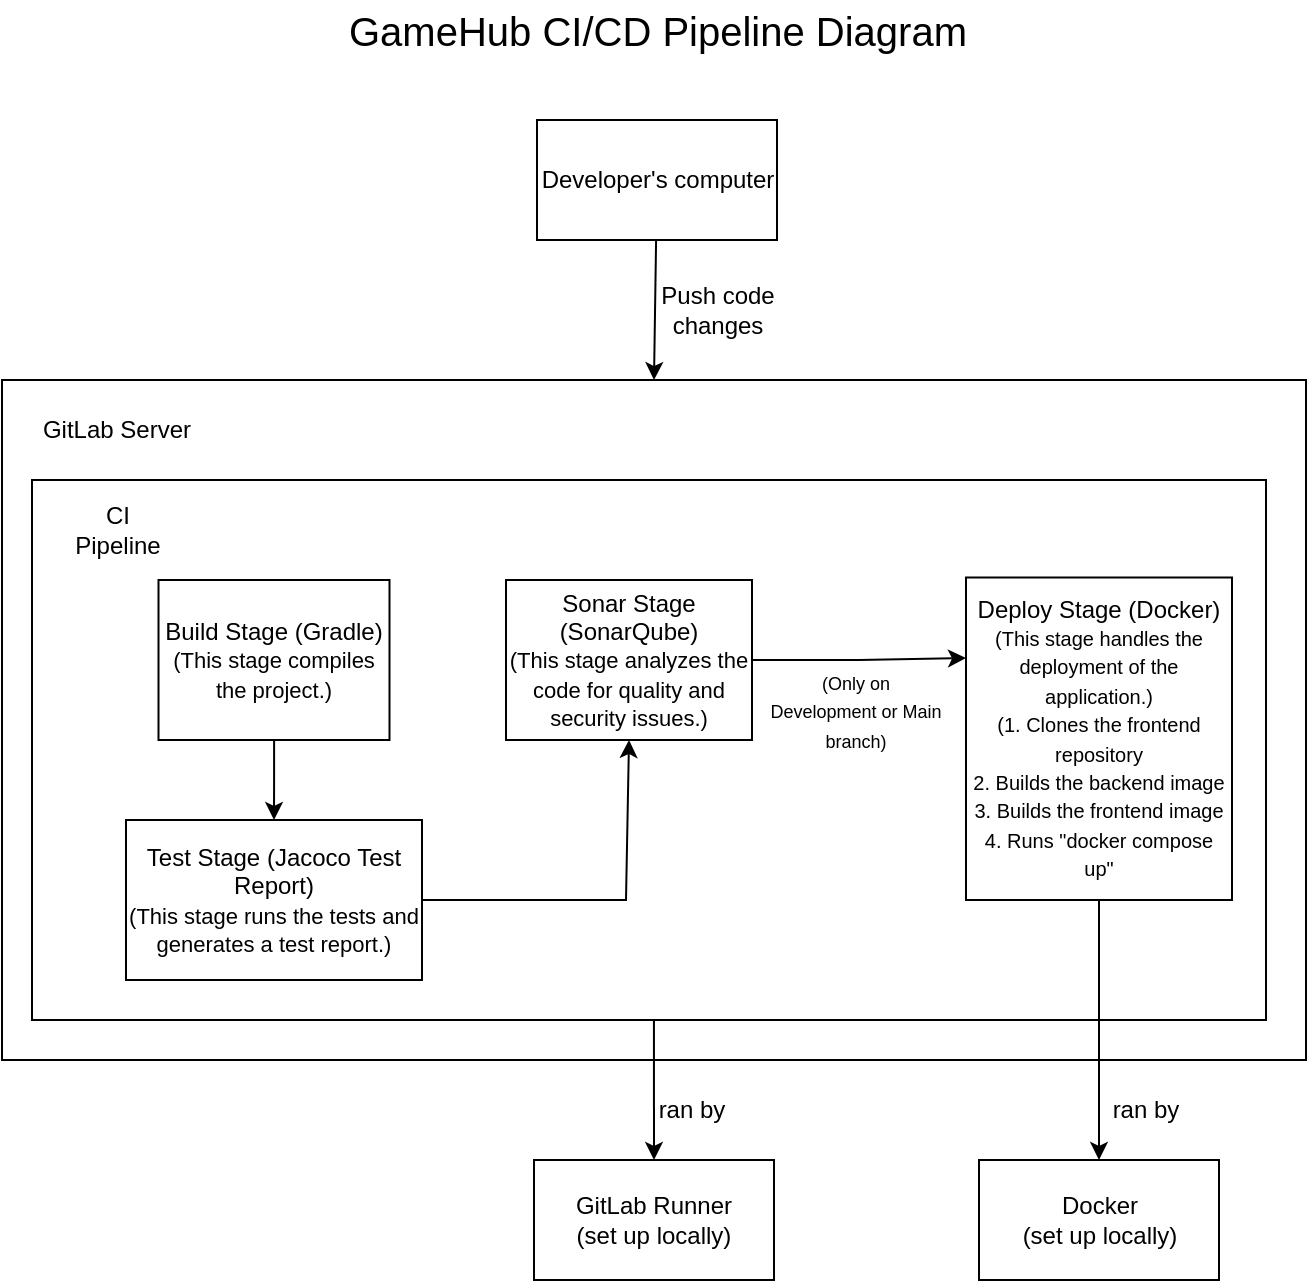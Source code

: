 <mxfile version="24.5.1" type="device">
  <diagram name="Page-1" id="pe52HGPeSi2s6OKuyh_Y">
    <mxGraphModel dx="1162" dy="683" grid="1" gridSize="10" guides="1" tooltips="1" connect="1" arrows="1" fold="1" page="1" pageScale="1" pageWidth="850" pageHeight="1100" math="0" shadow="0">
      <root>
        <mxCell id="0" />
        <mxCell id="1" parent="0" />
        <mxCell id="BFWfgl-I0xqWNeOx7CLU-1" value="Developer&#39;s computer" style="rounded=0;whiteSpace=wrap;html=1;" parent="1" vertex="1">
          <mxGeometry x="365.5" y="160" width="120" height="60" as="geometry" />
        </mxCell>
        <mxCell id="BFWfgl-I0xqWNeOx7CLU-2" value="" style="rounded=0;whiteSpace=wrap;html=1;" parent="1" vertex="1">
          <mxGeometry x="98" y="290" width="652" height="340" as="geometry" />
        </mxCell>
        <mxCell id="BFWfgl-I0xqWNeOx7CLU-3" value="" style="rounded=0;whiteSpace=wrap;html=1;" parent="1" vertex="1">
          <mxGeometry x="113" y="340" width="617" height="270" as="geometry" />
        </mxCell>
        <mxCell id="BFWfgl-I0xqWNeOx7CLU-4" value="GitLab Server" style="text;html=1;align=center;verticalAlign=middle;whiteSpace=wrap;rounded=0;" parent="1" vertex="1">
          <mxGeometry x="113" y="300" width="85" height="30" as="geometry" />
        </mxCell>
        <mxCell id="BFWfgl-I0xqWNeOx7CLU-5" value="CI Pipeline" style="text;html=1;align=center;verticalAlign=middle;whiteSpace=wrap;rounded=0;" parent="1" vertex="1">
          <mxGeometry x="125.5" y="350" width="60" height="30" as="geometry" />
        </mxCell>
        <mxCell id="1nu3xd6Rph8kpx9iKQOS-1" value="" style="edgeStyle=orthogonalEdgeStyle;rounded=0;orthogonalLoop=1;jettySize=auto;html=1;" edge="1" parent="1" source="BFWfgl-I0xqWNeOx7CLU-6" target="BFWfgl-I0xqWNeOx7CLU-7">
          <mxGeometry relative="1" as="geometry" />
        </mxCell>
        <mxCell id="BFWfgl-I0xqWNeOx7CLU-6" value="Build Stage (Gradle)&lt;br&gt;&lt;font style=&quot;font-size: 11px;&quot;&gt;(This stage compiles the project.)&lt;/font&gt;" style="rounded=0;whiteSpace=wrap;html=1;" parent="1" vertex="1">
          <mxGeometry x="176.25" y="390" width="115.5" height="80" as="geometry" />
        </mxCell>
        <mxCell id="BFWfgl-I0xqWNeOx7CLU-7" value="Test Stage (Jacoco Test Report) &lt;br&gt;&lt;font style=&quot;font-size: 11px;&quot;&gt;(This stage runs the tests and generates a test report.)&lt;/font&gt;" style="rounded=0;whiteSpace=wrap;html=1;" parent="1" vertex="1">
          <mxGeometry x="160" y="510" width="148" height="80" as="geometry" />
        </mxCell>
        <mxCell id="1_TNg-_M6LVk5pwfLFJ7-3" style="edgeStyle=orthogonalEdgeStyle;rounded=0;orthogonalLoop=1;jettySize=auto;html=1;entryX=0;entryY=0.25;entryDx=0;entryDy=0;" parent="1" source="BFWfgl-I0xqWNeOx7CLU-8" target="1_TNg-_M6LVk5pwfLFJ7-1" edge="1">
          <mxGeometry relative="1" as="geometry" />
        </mxCell>
        <mxCell id="BFWfgl-I0xqWNeOx7CLU-8" value="Sonar Stage (SonarQube)&lt;br&gt;&lt;font style=&quot;font-size: 11px;&quot;&gt;(This stage analyzes the code for quality and security issues.)&lt;/font&gt;" style="rounded=0;whiteSpace=wrap;html=1;" parent="1" vertex="1">
          <mxGeometry x="350" y="390" width="123" height="80" as="geometry" />
        </mxCell>
        <mxCell id="BFWfgl-I0xqWNeOx7CLU-10" value="" style="endArrow=classic;html=1;rounded=0;entryX=0.5;entryY=0;entryDx=0;entryDy=0;" parent="1" source="BFWfgl-I0xqWNeOx7CLU-1" target="BFWfgl-I0xqWNeOx7CLU-2" edge="1">
          <mxGeometry width="50" height="50" relative="1" as="geometry">
            <mxPoint x="323" y="530" as="sourcePoint" />
            <mxPoint x="413" y="290" as="targetPoint" />
          </mxGeometry>
        </mxCell>
        <mxCell id="BFWfgl-I0xqWNeOx7CLU-11" value="" style="endArrow=classic;html=1;rounded=0;exitX=1;exitY=0.5;exitDx=0;exitDy=0;entryX=0.5;entryY=1;entryDx=0;entryDy=0;" parent="1" source="BFWfgl-I0xqWNeOx7CLU-7" target="BFWfgl-I0xqWNeOx7CLU-8" edge="1">
          <mxGeometry width="50" height="50" relative="1" as="geometry">
            <mxPoint x="323" y="530" as="sourcePoint" />
            <mxPoint x="373" y="480" as="targetPoint" />
            <Array as="points">
              <mxPoint x="410" y="550" />
            </Array>
          </mxGeometry>
        </mxCell>
        <mxCell id="BFWfgl-I0xqWNeOx7CLU-12" value="" style="endArrow=classic;html=1;rounded=0;entryX=0.5;entryY=0;entryDx=0;entryDy=0;exitX=0.504;exitY=0.998;exitDx=0;exitDy=0;exitPerimeter=0;" parent="1" target="BFWfgl-I0xqWNeOx7CLU-13" edge="1" source="BFWfgl-I0xqWNeOx7CLU-3">
          <mxGeometry width="50" height="50" relative="1" as="geometry">
            <mxPoint x="390" y="750" as="sourcePoint" />
            <mxPoint x="163" y="580" as="targetPoint" />
            <Array as="points" />
          </mxGeometry>
        </mxCell>
        <mxCell id="BFWfgl-I0xqWNeOx7CLU-13" value="GitLab Runner&lt;br&gt;(set up locally)" style="rounded=0;whiteSpace=wrap;html=1;" parent="1" vertex="1">
          <mxGeometry x="364" y="680" width="120" height="60" as="geometry" />
        </mxCell>
        <mxCell id="BFWfgl-I0xqWNeOx7CLU-14" value="Push code changes" style="text;html=1;align=center;verticalAlign=middle;whiteSpace=wrap;rounded=0;" parent="1" vertex="1">
          <mxGeometry x="425.5" y="240" width="60" height="30" as="geometry" />
        </mxCell>
        <mxCell id="1_TNg-_M6LVk5pwfLFJ7-5" style="edgeStyle=orthogonalEdgeStyle;rounded=0;orthogonalLoop=1;jettySize=auto;html=1;entryX=0.5;entryY=0;entryDx=0;entryDy=0;" parent="1" source="1_TNg-_M6LVk5pwfLFJ7-1" target="1_TNg-_M6LVk5pwfLFJ7-4" edge="1">
          <mxGeometry relative="1" as="geometry" />
        </mxCell>
        <mxCell id="1_TNg-_M6LVk5pwfLFJ7-1" value="Deploy Stage (Docker)&lt;br&gt;&lt;font style=&quot;font-size: 10px;&quot;&gt;(This stage handles the deployment of the application.)&lt;br&gt;(1. Clones the frontend repository&lt;br&gt;2. Builds the backend image&lt;br&gt;3. Builds the frontend image&lt;br&gt;4. Runs &quot;docker compose up&quot;&lt;/font&gt;" style="rounded=0;whiteSpace=wrap;html=1;" parent="1" vertex="1">
          <mxGeometry x="580" y="388.75" width="133" height="161.25" as="geometry" />
        </mxCell>
        <mxCell id="1_TNg-_M6LVk5pwfLFJ7-4" value="Docker&lt;br&gt;(set up locally)" style="rounded=0;whiteSpace=wrap;html=1;" parent="1" vertex="1">
          <mxGeometry x="586.5" y="680" width="120" height="60" as="geometry" />
        </mxCell>
        <mxCell id="1nu3xd6Rph8kpx9iKQOS-2" value="&lt;font style=&quot;font-size: 9px;&quot;&gt;(Only on Development or Main branch)&lt;/font&gt;" style="text;html=1;align=center;verticalAlign=middle;whiteSpace=wrap;rounded=0;" vertex="1" parent="1">
          <mxGeometry x="480" y="440" width="90" height="30" as="geometry" />
        </mxCell>
        <mxCell id="1nu3xd6Rph8kpx9iKQOS-3" value="GameHub CI/CD Pipeline Diagram" style="text;html=1;align=center;verticalAlign=middle;whiteSpace=wrap;rounded=0;fontSize=20;" vertex="1" parent="1">
          <mxGeometry x="269.5" y="100" width="312" height="30" as="geometry" />
        </mxCell>
        <mxCell id="1nu3xd6Rph8kpx9iKQOS-4" value="ran by" style="text;html=1;align=center;verticalAlign=middle;whiteSpace=wrap;rounded=0;" vertex="1" parent="1">
          <mxGeometry x="413" y="640" width="60" height="30" as="geometry" />
        </mxCell>
        <mxCell id="1nu3xd6Rph8kpx9iKQOS-5" value="ran by" style="text;html=1;align=center;verticalAlign=middle;whiteSpace=wrap;rounded=0;" vertex="1" parent="1">
          <mxGeometry x="640" y="640" width="60" height="30" as="geometry" />
        </mxCell>
      </root>
    </mxGraphModel>
  </diagram>
</mxfile>
